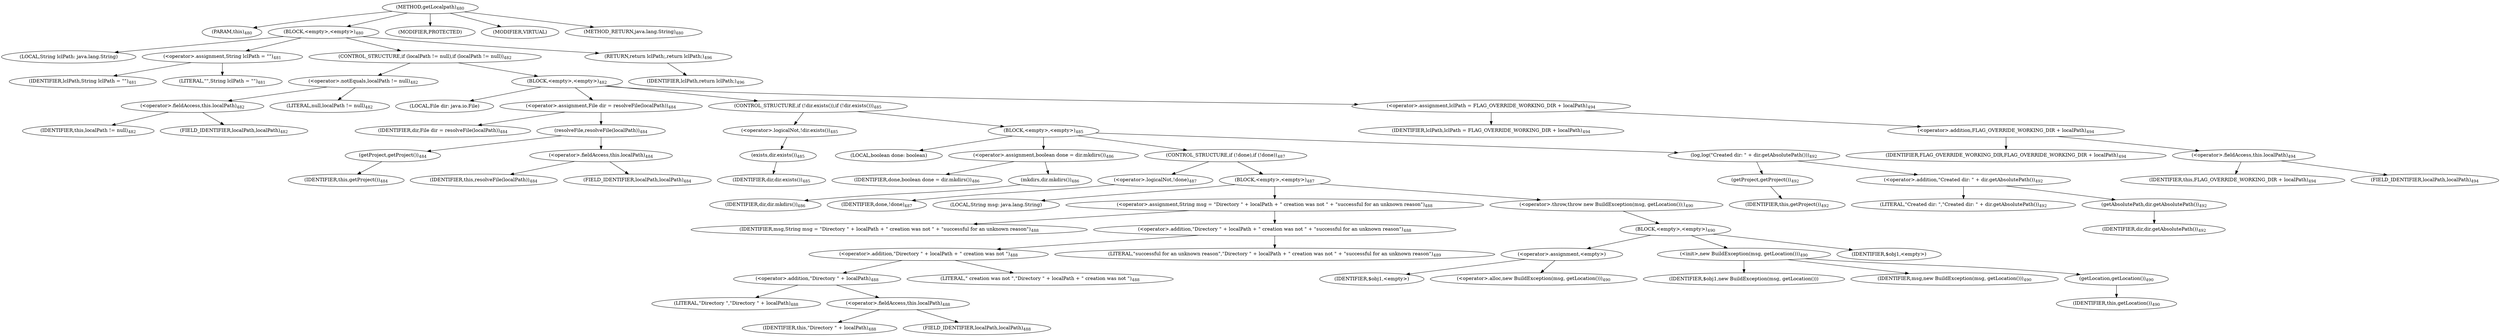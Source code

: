 digraph "getLocalpath" {  
"822" [label = <(METHOD,getLocalpath)<SUB>480</SUB>> ]
"72" [label = <(PARAM,this)<SUB>480</SUB>> ]
"823" [label = <(BLOCK,&lt;empty&gt;,&lt;empty&gt;)<SUB>480</SUB>> ]
"824" [label = <(LOCAL,String lclPath: java.lang.String)> ]
"825" [label = <(&lt;operator&gt;.assignment,String lclPath = &quot;&quot;)<SUB>481</SUB>> ]
"826" [label = <(IDENTIFIER,lclPath,String lclPath = &quot;&quot;)<SUB>481</SUB>> ]
"827" [label = <(LITERAL,&quot;&quot;,String lclPath = &quot;&quot;)<SUB>481</SUB>> ]
"828" [label = <(CONTROL_STRUCTURE,if (localPath != null),if (localPath != null))<SUB>482</SUB>> ]
"829" [label = <(&lt;operator&gt;.notEquals,localPath != null)<SUB>482</SUB>> ]
"830" [label = <(&lt;operator&gt;.fieldAccess,this.localPath)<SUB>482</SUB>> ]
"831" [label = <(IDENTIFIER,this,localPath != null)<SUB>482</SUB>> ]
"832" [label = <(FIELD_IDENTIFIER,localPath,localPath)<SUB>482</SUB>> ]
"833" [label = <(LITERAL,null,localPath != null)<SUB>482</SUB>> ]
"834" [label = <(BLOCK,&lt;empty&gt;,&lt;empty&gt;)<SUB>482</SUB>> ]
"835" [label = <(LOCAL,File dir: java.io.File)> ]
"836" [label = <(&lt;operator&gt;.assignment,File dir = resolveFile(localPath))<SUB>484</SUB>> ]
"837" [label = <(IDENTIFIER,dir,File dir = resolveFile(localPath))<SUB>484</SUB>> ]
"838" [label = <(resolveFile,resolveFile(localPath))<SUB>484</SUB>> ]
"839" [label = <(getProject,getProject())<SUB>484</SUB>> ]
"71" [label = <(IDENTIFIER,this,getProject())<SUB>484</SUB>> ]
"840" [label = <(&lt;operator&gt;.fieldAccess,this.localPath)<SUB>484</SUB>> ]
"841" [label = <(IDENTIFIER,this,resolveFile(localPath))<SUB>484</SUB>> ]
"842" [label = <(FIELD_IDENTIFIER,localPath,localPath)<SUB>484</SUB>> ]
"843" [label = <(CONTROL_STRUCTURE,if (!dir.exists()),if (!dir.exists()))<SUB>485</SUB>> ]
"844" [label = <(&lt;operator&gt;.logicalNot,!dir.exists())<SUB>485</SUB>> ]
"845" [label = <(exists,dir.exists())<SUB>485</SUB>> ]
"846" [label = <(IDENTIFIER,dir,dir.exists())<SUB>485</SUB>> ]
"847" [label = <(BLOCK,&lt;empty&gt;,&lt;empty&gt;)<SUB>485</SUB>> ]
"848" [label = <(LOCAL,boolean done: boolean)> ]
"849" [label = <(&lt;operator&gt;.assignment,boolean done = dir.mkdirs())<SUB>486</SUB>> ]
"850" [label = <(IDENTIFIER,done,boolean done = dir.mkdirs())<SUB>486</SUB>> ]
"851" [label = <(mkdirs,dir.mkdirs())<SUB>486</SUB>> ]
"852" [label = <(IDENTIFIER,dir,dir.mkdirs())<SUB>486</SUB>> ]
"853" [label = <(CONTROL_STRUCTURE,if (!done),if (!done))<SUB>487</SUB>> ]
"854" [label = <(&lt;operator&gt;.logicalNot,!done)<SUB>487</SUB>> ]
"855" [label = <(IDENTIFIER,done,!done)<SUB>487</SUB>> ]
"856" [label = <(BLOCK,&lt;empty&gt;,&lt;empty&gt;)<SUB>487</SUB>> ]
"857" [label = <(LOCAL,String msg: java.lang.String)> ]
"858" [label = <(&lt;operator&gt;.assignment,String msg = &quot;Directory &quot; + localPath + &quot; creation was not &quot; + &quot;successful for an unknown reason&quot;)<SUB>488</SUB>> ]
"859" [label = <(IDENTIFIER,msg,String msg = &quot;Directory &quot; + localPath + &quot; creation was not &quot; + &quot;successful for an unknown reason&quot;)<SUB>488</SUB>> ]
"860" [label = <(&lt;operator&gt;.addition,&quot;Directory &quot; + localPath + &quot; creation was not &quot; + &quot;successful for an unknown reason&quot;)<SUB>488</SUB>> ]
"861" [label = <(&lt;operator&gt;.addition,&quot;Directory &quot; + localPath + &quot; creation was not &quot;)<SUB>488</SUB>> ]
"862" [label = <(&lt;operator&gt;.addition,&quot;Directory &quot; + localPath)<SUB>488</SUB>> ]
"863" [label = <(LITERAL,&quot;Directory &quot;,&quot;Directory &quot; + localPath)<SUB>488</SUB>> ]
"864" [label = <(&lt;operator&gt;.fieldAccess,this.localPath)<SUB>488</SUB>> ]
"865" [label = <(IDENTIFIER,this,&quot;Directory &quot; + localPath)<SUB>488</SUB>> ]
"866" [label = <(FIELD_IDENTIFIER,localPath,localPath)<SUB>488</SUB>> ]
"867" [label = <(LITERAL,&quot; creation was not &quot;,&quot;Directory &quot; + localPath + &quot; creation was not &quot;)<SUB>488</SUB>> ]
"868" [label = <(LITERAL,&quot;successful for an unknown reason&quot;,&quot;Directory &quot; + localPath + &quot; creation was not &quot; + &quot;successful for an unknown reason&quot;)<SUB>489</SUB>> ]
"869" [label = <(&lt;operator&gt;.throw,throw new BuildException(msg, getLocation());)<SUB>490</SUB>> ]
"870" [label = <(BLOCK,&lt;empty&gt;,&lt;empty&gt;)<SUB>490</SUB>> ]
"871" [label = <(&lt;operator&gt;.assignment,&lt;empty&gt;)> ]
"872" [label = <(IDENTIFIER,$obj1,&lt;empty&gt;)> ]
"873" [label = <(&lt;operator&gt;.alloc,new BuildException(msg, getLocation()))<SUB>490</SUB>> ]
"874" [label = <(&lt;init&gt;,new BuildException(msg, getLocation()))<SUB>490</SUB>> ]
"875" [label = <(IDENTIFIER,$obj1,new BuildException(msg, getLocation()))> ]
"876" [label = <(IDENTIFIER,msg,new BuildException(msg, getLocation()))<SUB>490</SUB>> ]
"877" [label = <(getLocation,getLocation())<SUB>490</SUB>> ]
"73" [label = <(IDENTIFIER,this,getLocation())<SUB>490</SUB>> ]
"878" [label = <(IDENTIFIER,$obj1,&lt;empty&gt;)> ]
"879" [label = <(log,log(&quot;Created dir: &quot; + dir.getAbsolutePath()))<SUB>492</SUB>> ]
"880" [label = <(getProject,getProject())<SUB>492</SUB>> ]
"74" [label = <(IDENTIFIER,this,getProject())<SUB>492</SUB>> ]
"881" [label = <(&lt;operator&gt;.addition,&quot;Created dir: &quot; + dir.getAbsolutePath())<SUB>492</SUB>> ]
"882" [label = <(LITERAL,&quot;Created dir: &quot;,&quot;Created dir: &quot; + dir.getAbsolutePath())<SUB>492</SUB>> ]
"883" [label = <(getAbsolutePath,dir.getAbsolutePath())<SUB>492</SUB>> ]
"884" [label = <(IDENTIFIER,dir,dir.getAbsolutePath())<SUB>492</SUB>> ]
"885" [label = <(&lt;operator&gt;.assignment,lclPath = FLAG_OVERRIDE_WORKING_DIR + localPath)<SUB>494</SUB>> ]
"886" [label = <(IDENTIFIER,lclPath,lclPath = FLAG_OVERRIDE_WORKING_DIR + localPath)<SUB>494</SUB>> ]
"887" [label = <(&lt;operator&gt;.addition,FLAG_OVERRIDE_WORKING_DIR + localPath)<SUB>494</SUB>> ]
"888" [label = <(IDENTIFIER,FLAG_OVERRIDE_WORKING_DIR,FLAG_OVERRIDE_WORKING_DIR + localPath)<SUB>494</SUB>> ]
"889" [label = <(&lt;operator&gt;.fieldAccess,this.localPath)<SUB>494</SUB>> ]
"890" [label = <(IDENTIFIER,this,FLAG_OVERRIDE_WORKING_DIR + localPath)<SUB>494</SUB>> ]
"891" [label = <(FIELD_IDENTIFIER,localPath,localPath)<SUB>494</SUB>> ]
"892" [label = <(RETURN,return lclPath;,return lclPath;)<SUB>496</SUB>> ]
"893" [label = <(IDENTIFIER,lclPath,return lclPath;)<SUB>496</SUB>> ]
"894" [label = <(MODIFIER,PROTECTED)> ]
"895" [label = <(MODIFIER,VIRTUAL)> ]
"896" [label = <(METHOD_RETURN,java.lang.String)<SUB>480</SUB>> ]
  "822" -> "72" 
  "822" -> "823" 
  "822" -> "894" 
  "822" -> "895" 
  "822" -> "896" 
  "823" -> "824" 
  "823" -> "825" 
  "823" -> "828" 
  "823" -> "892" 
  "825" -> "826" 
  "825" -> "827" 
  "828" -> "829" 
  "828" -> "834" 
  "829" -> "830" 
  "829" -> "833" 
  "830" -> "831" 
  "830" -> "832" 
  "834" -> "835" 
  "834" -> "836" 
  "834" -> "843" 
  "834" -> "885" 
  "836" -> "837" 
  "836" -> "838" 
  "838" -> "839" 
  "838" -> "840" 
  "839" -> "71" 
  "840" -> "841" 
  "840" -> "842" 
  "843" -> "844" 
  "843" -> "847" 
  "844" -> "845" 
  "845" -> "846" 
  "847" -> "848" 
  "847" -> "849" 
  "847" -> "853" 
  "847" -> "879" 
  "849" -> "850" 
  "849" -> "851" 
  "851" -> "852" 
  "853" -> "854" 
  "853" -> "856" 
  "854" -> "855" 
  "856" -> "857" 
  "856" -> "858" 
  "856" -> "869" 
  "858" -> "859" 
  "858" -> "860" 
  "860" -> "861" 
  "860" -> "868" 
  "861" -> "862" 
  "861" -> "867" 
  "862" -> "863" 
  "862" -> "864" 
  "864" -> "865" 
  "864" -> "866" 
  "869" -> "870" 
  "870" -> "871" 
  "870" -> "874" 
  "870" -> "878" 
  "871" -> "872" 
  "871" -> "873" 
  "874" -> "875" 
  "874" -> "876" 
  "874" -> "877" 
  "877" -> "73" 
  "879" -> "880" 
  "879" -> "881" 
  "880" -> "74" 
  "881" -> "882" 
  "881" -> "883" 
  "883" -> "884" 
  "885" -> "886" 
  "885" -> "887" 
  "887" -> "888" 
  "887" -> "889" 
  "889" -> "890" 
  "889" -> "891" 
  "892" -> "893" 
}
